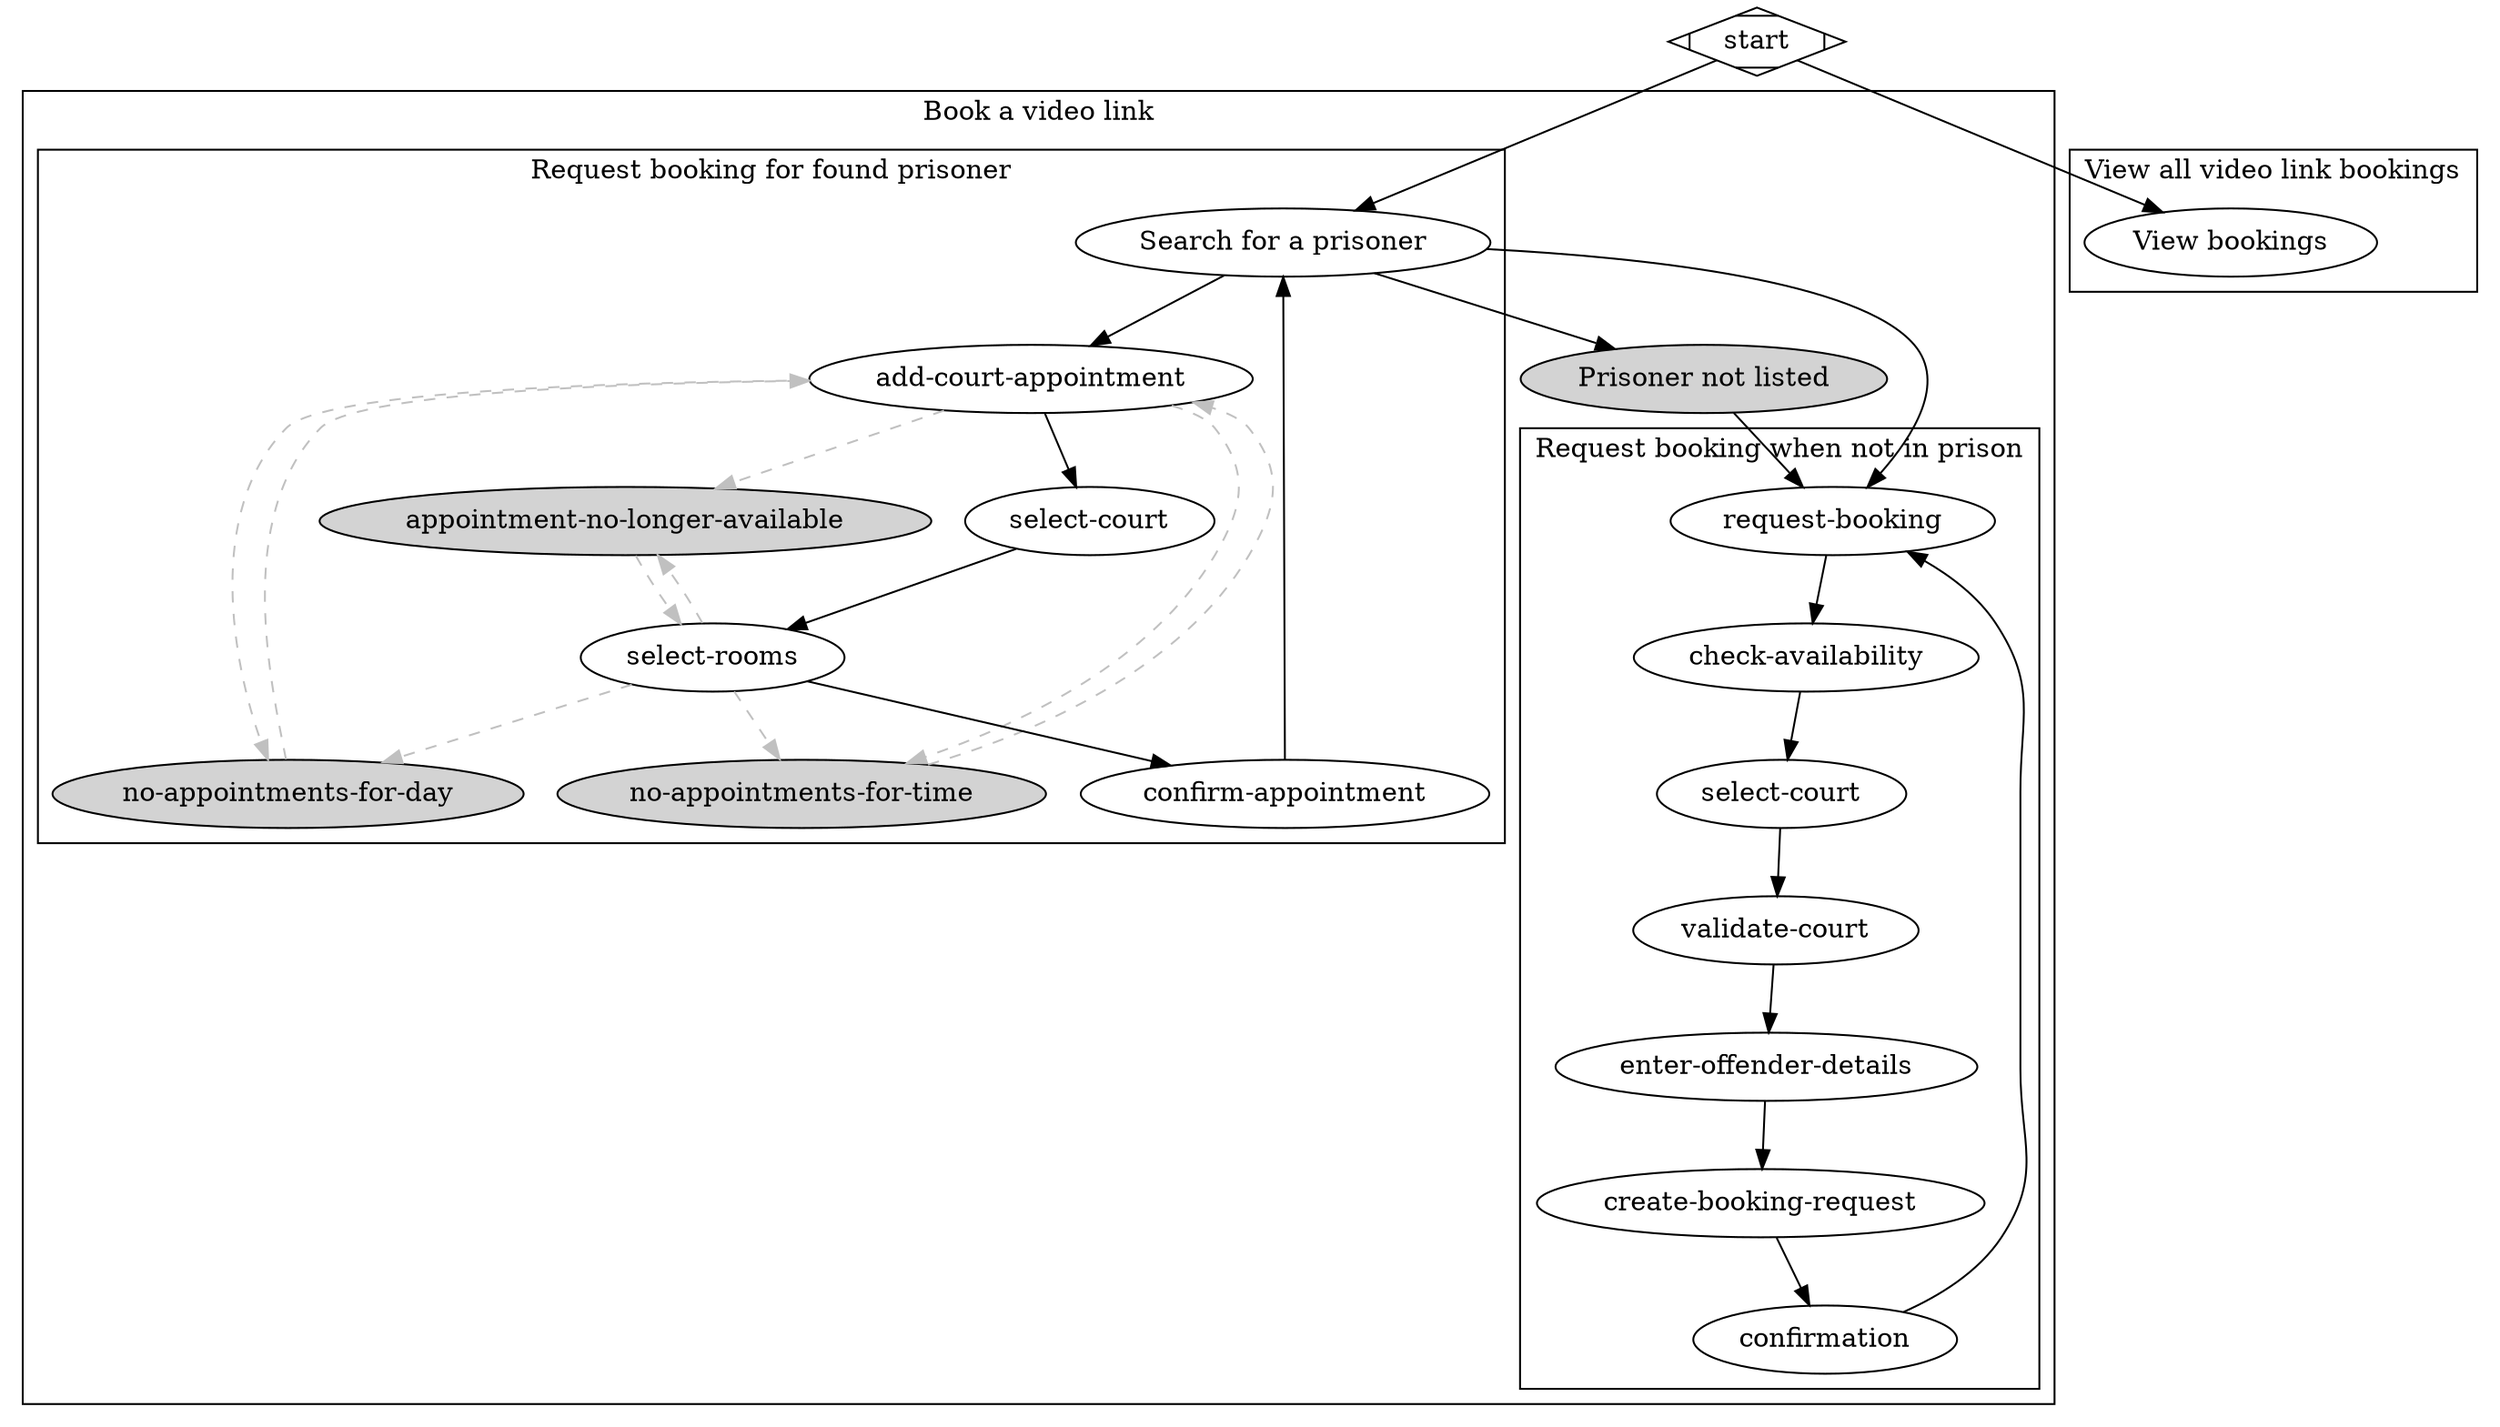 digraph G {
  start [shape=Mdiamond];
  start -> a1;
  start -> viewBookings;

  subgraph cluster_1 {
    label = "Book a video link"
      
    a1 [label="Search for a prisoner"]
    a2 [label="Prisoner not listed", style=filled]
    
    a1 -> { a2, b0 }
    a2 -> c0
    a1 -> c0

    subgraph cluster_2 {
      b0 [label="add-court-appointment"]
      b1 [label="no-appointments-for-day", style=filled]
      b2 [label="no-appointments-for-time", style=filled]
      b3 [label="appointment-no-longer-available", style=filled]
      b4 [label="select-court"]
      b5 [label="select-rooms"]
      b6 [label="confirm-appointment"]
        
      b0 -> b4
      b4 -> b5
      b5 -> b6
      b6 -> { a1 }
        
      b0 -> { b1, b2, b3 } [style=dashed, color=grey]
        
      b1 -> b0 [style=dashed, color=grey]
      b2 -> b0 [style=dashed, color=grey]
      b3 -> b5 [style=dashed, color=grey]
        
      b5 -> {b1, b2, b3} [style=dashed, color=grey]
        
      label = "Request booking for found prisoner";
    }
      
    subgraph cluster_3 {
      c0 [label="request-booking"]
      c1 [label="check-availability"]
      c2 [label="select-court"]
      c3 [label="validate-court"]
      c4 [label="enter-offender-details"]
      c5 [label="create-booking-request"]
      c6 [label="confirmation"]
    
      node [style=filled];
      c0 -> c1 -> c2 -> c3 -> c4 -> c5 -> c6 -> c0;
      label = "Request booking when not in prison";
    }
  }
  subgraph cluster_4 {
    viewBookings [label="View bookings"]
    label = "View all video link bookings";
  }
}